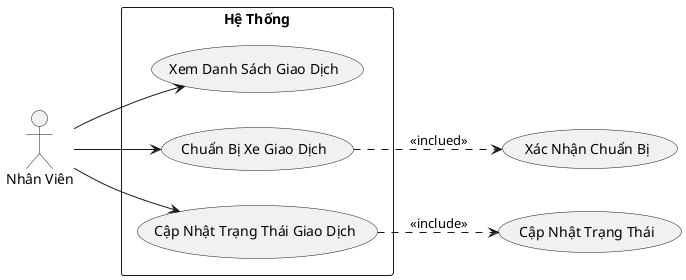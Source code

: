 @startuml
left to right direction
actor "Nhân Viên" as employee
rectangle "Hệ Thống" {
  usecase "Xem Danh Sách Giao Dịch" as viewTransactions
  usecase "Chuẩn Bị Xe Giao Dịch" as prepareCar
  usecase "Cập Nhật Trạng Thái Giao Dịch" as updateTransactionStatus
}

employee --> viewTransactions
employee --> prepareCar 
employee --> updateTransactionStatus 

prepareCar ..> (Xác Nhận Chuẩn Bị) : <<inclued>>
updateTransactionStatus ..> (Cập Nhật Trạng Thái) : <<include>>
@enduml